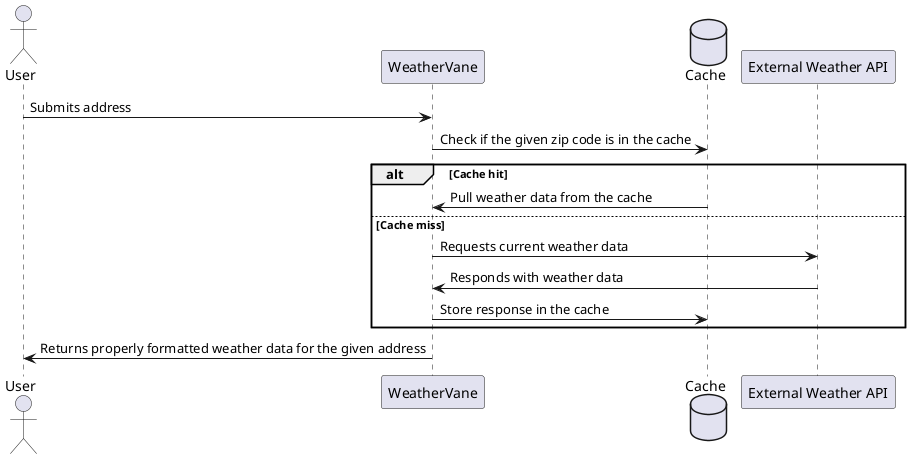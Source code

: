 @startuml

actor User
participant WeatherVane
database Cache
participant "External Weather API" as api

User -> WeatherVane: Submits address
WeatherVane -> Cache: Check if the given zip code is in the cache

alt Cache hit
	Cache -> WeatherVane: Pull weather data from the cache
else Cache miss
	WeatherVane -> api: Requests current weather data
	api -> WeatherVane: Responds with weather data
	WeatherVane -> Cache: Store response in the cache
end

WeatherVane -> User: Returns properly formatted weather data for the given address

@enduml